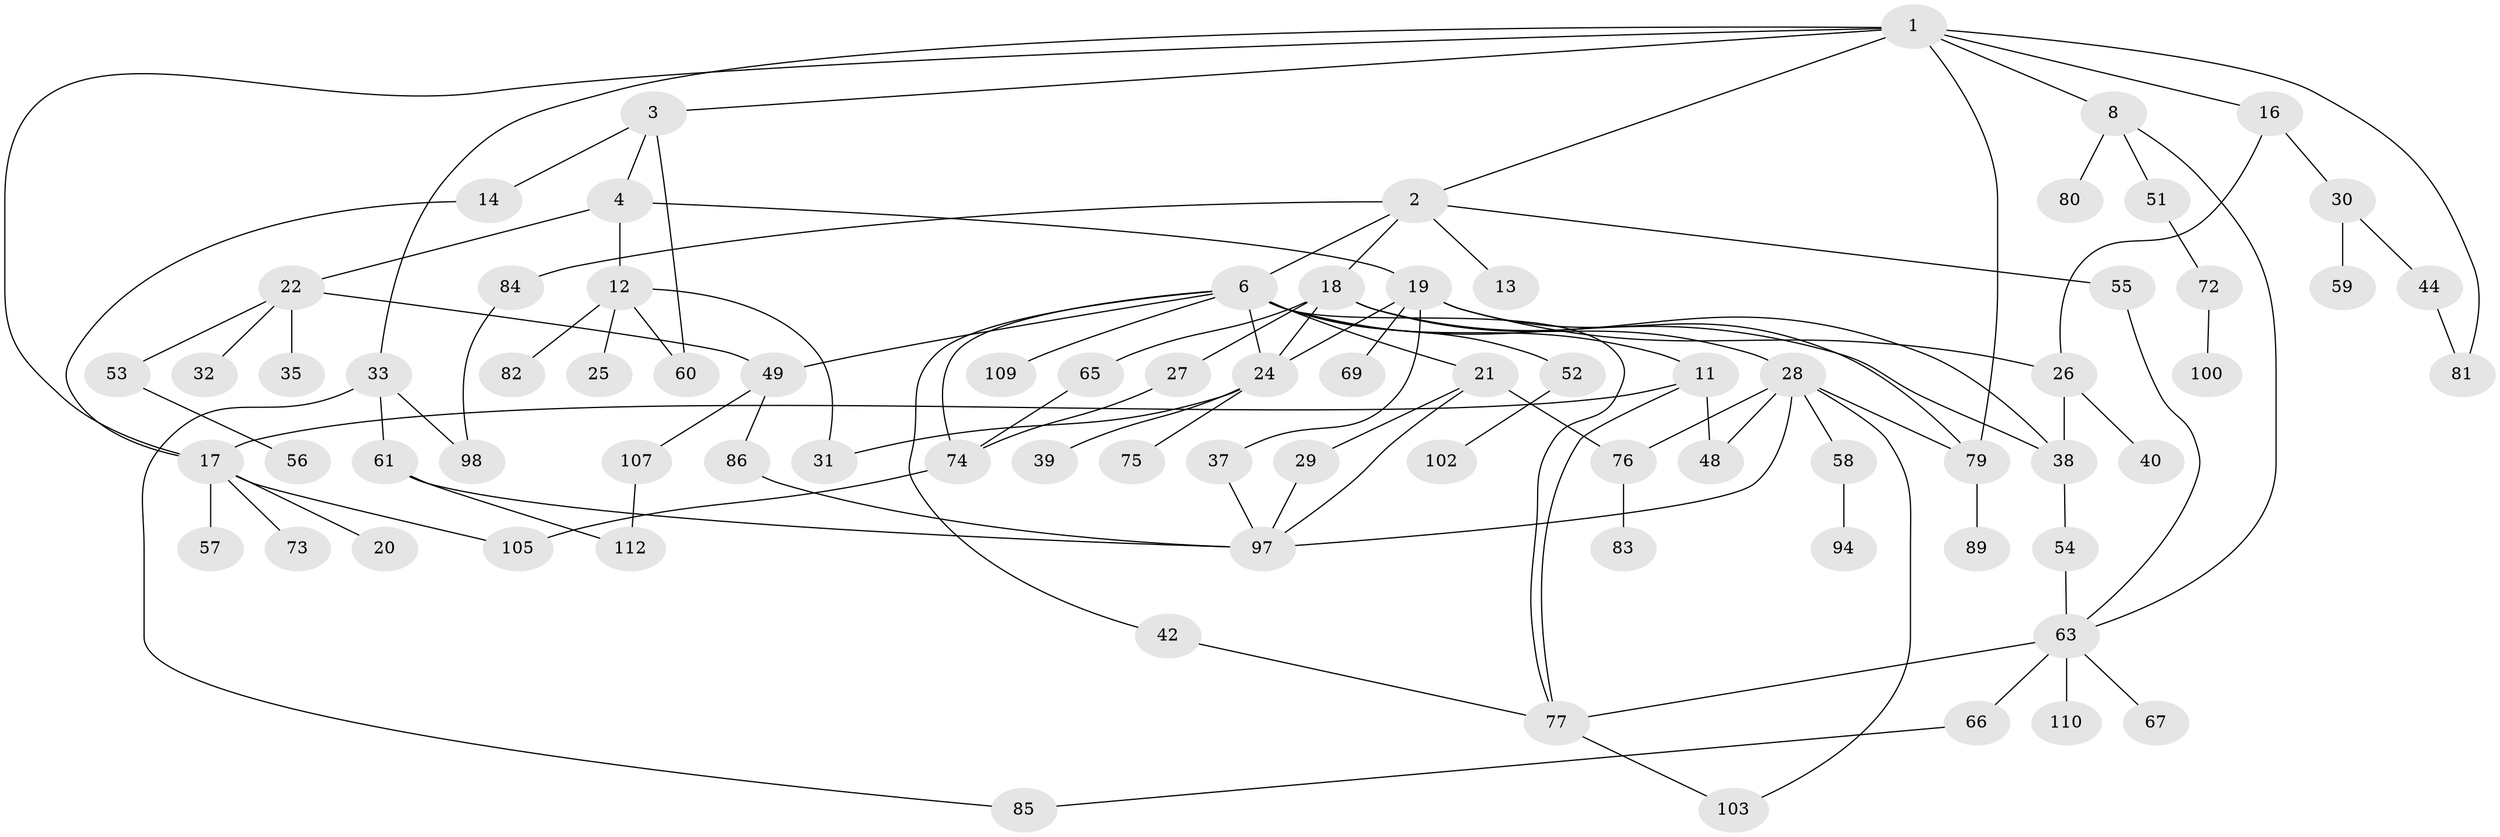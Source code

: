 // original degree distribution, {6: 0.042735042735042736, 5: 0.05982905982905983, 3: 0.17094017094017094, 1: 0.26495726495726496, 7: 0.017094017094017096, 4: 0.07692307692307693, 2: 0.358974358974359, 8: 0.008547008547008548}
// Generated by graph-tools (version 1.1) at 2025/41/03/06/25 10:41:30]
// undirected, 78 vertices, 109 edges
graph export_dot {
graph [start="1"]
  node [color=gray90,style=filled];
  1 [super="+7"];
  2 [super="+70"];
  3 [super="+5"];
  4 [super="+9"];
  6 [super="+10"];
  8 [super="+15"];
  11 [super="+36"];
  12 [super="+23"];
  13;
  14;
  16;
  17 [super="+45"];
  18 [super="+46"];
  19 [super="+104"];
  20;
  21 [super="+41"];
  22 [super="+34"];
  24;
  25;
  26 [super="+47"];
  27 [super="+99"];
  28 [super="+64"];
  29 [super="+113"];
  30;
  31 [super="+43"];
  32 [super="+96"];
  33 [super="+88"];
  35;
  37;
  38 [super="+92"];
  39;
  40 [super="+68"];
  42 [super="+50"];
  44 [super="+62"];
  48 [super="+78"];
  49 [super="+90"];
  51;
  52;
  53;
  54;
  55;
  56;
  57;
  58 [super="+108"];
  59;
  60;
  61 [super="+71"];
  63 [super="+95"];
  65;
  66;
  67;
  69;
  72 [super="+93"];
  73;
  74 [super="+91"];
  75;
  76;
  77 [super="+111"];
  79 [super="+101"];
  80;
  81;
  82;
  83 [super="+117"];
  84 [super="+87"];
  85;
  86 [super="+106"];
  89;
  94 [super="+114"];
  97 [super="+115"];
  98;
  100;
  102;
  103;
  105;
  107;
  109 [super="+116"];
  110;
  112;
  1 -- 2;
  1 -- 3;
  1 -- 8;
  1 -- 33;
  1 -- 81;
  1 -- 16;
  1 -- 17;
  1 -- 79;
  2 -- 6;
  2 -- 13;
  2 -- 18;
  2 -- 55;
  2 -- 84;
  3 -- 4;
  3 -- 14;
  3 -- 60;
  4 -- 19;
  4 -- 12;
  4 -- 22;
  6 -- 42;
  6 -- 49;
  6 -- 52;
  6 -- 38;
  6 -- 77;
  6 -- 21;
  6 -- 24;
  6 -- 11;
  6 -- 109;
  6 -- 74;
  8 -- 63;
  8 -- 80;
  8 -- 51;
  11 -- 48;
  11 -- 17;
  11 -- 77;
  12 -- 25;
  12 -- 82;
  12 -- 60;
  12 -- 31;
  14 -- 17;
  16 -- 30;
  16 -- 26;
  17 -- 20;
  17 -- 73;
  17 -- 105;
  17 -- 57;
  18 -- 27 [weight=2];
  18 -- 28;
  18 -- 38;
  18 -- 24;
  18 -- 65;
  19 -- 26;
  19 -- 37;
  19 -- 69;
  19 -- 79;
  19 -- 24;
  21 -- 29;
  21 -- 97;
  21 -- 76;
  22 -- 32;
  22 -- 53;
  22 -- 35;
  22 -- 49;
  24 -- 31;
  24 -- 39;
  24 -- 75;
  26 -- 40;
  26 -- 38;
  27 -- 74;
  28 -- 58;
  28 -- 76;
  28 -- 97;
  28 -- 103;
  28 -- 79;
  28 -- 48;
  29 -- 97;
  30 -- 44;
  30 -- 59;
  33 -- 61;
  33 -- 85;
  33 -- 98;
  37 -- 97;
  38 -- 54;
  42 -- 77;
  44 -- 81;
  49 -- 86;
  49 -- 107;
  51 -- 72;
  52 -- 102;
  53 -- 56;
  54 -- 63;
  55 -- 63;
  58 -- 94;
  61 -- 97;
  61 -- 112;
  63 -- 66;
  63 -- 67;
  63 -- 110;
  63 -- 77;
  65 -- 74;
  66 -- 85;
  72 -- 100;
  74 -- 105;
  76 -- 83;
  77 -- 103;
  79 -- 89;
  84 -- 98;
  86 -- 97;
  107 -- 112;
}
